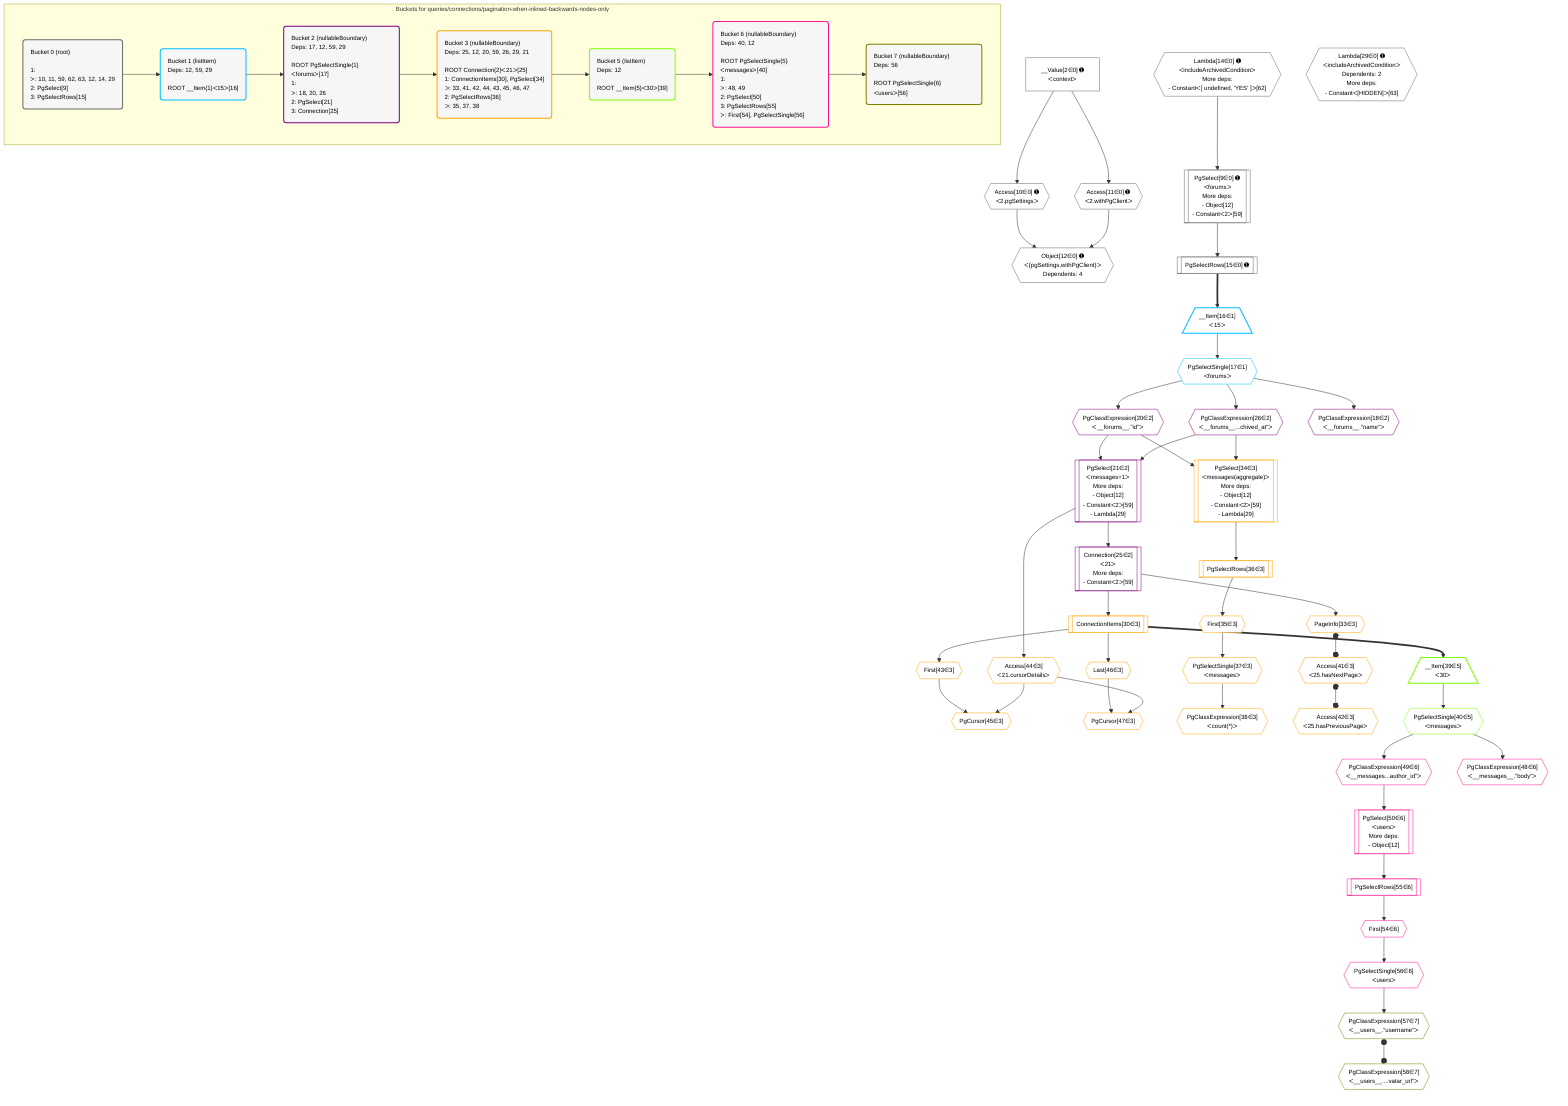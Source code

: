 %%{init: {'themeVariables': { 'fontSize': '12px'}}}%%
graph TD
    classDef path fill:#eee,stroke:#000,color:#000
    classDef plan fill:#fff,stroke-width:1px,color:#000
    classDef itemplan fill:#fff,stroke-width:2px,color:#000
    classDef unbatchedplan fill:#dff,stroke-width:1px,color:#000
    classDef sideeffectplan fill:#fcc,stroke-width:2px,color:#000
    classDef bucket fill:#f6f6f6,color:#000,stroke-width:2px,text-align:left

    subgraph "Buckets for queries/connections/pagination-when-inlined-backwards-nodes-only"
    Bucket0("Bucket 0 (root)<br /><br />1: <br />ᐳ: 10, 11, 59, 62, 63, 12, 14, 29<br />2: PgSelect[9]<br />3: PgSelectRows[15]"):::bucket
    Bucket1("Bucket 1 (listItem)<br />Deps: 12, 59, 29<br /><br />ROOT __Item{1}ᐸ15ᐳ[16]"):::bucket
    Bucket2("Bucket 2 (nullableBoundary)<br />Deps: 17, 12, 59, 29<br /><br />ROOT PgSelectSingle{1}ᐸforumsᐳ[17]<br />1: <br />ᐳ: 18, 20, 26<br />2: PgSelect[21]<br />3: Connection[25]"):::bucket
    Bucket3("Bucket 3 (nullableBoundary)<br />Deps: 25, 12, 20, 59, 26, 29, 21<br /><br />ROOT Connection{2}ᐸ21ᐳ[25]<br />1: ConnectionItems[30], PgSelect[34]<br />ᐳ: 33, 41, 42, 44, 43, 45, 46, 47<br />2: PgSelectRows[36]<br />ᐳ: 35, 37, 38"):::bucket
    Bucket5("Bucket 5 (listItem)<br />Deps: 12<br /><br />ROOT __Item{5}ᐸ30ᐳ[39]"):::bucket
    Bucket6("Bucket 6 (nullableBoundary)<br />Deps: 40, 12<br /><br />ROOT PgSelectSingle{5}ᐸmessagesᐳ[40]<br />1: <br />ᐳ: 48, 49<br />2: PgSelect[50]<br />3: PgSelectRows[55]<br />ᐳ: First[54], PgSelectSingle[56]"):::bucket
    Bucket7("Bucket 7 (nullableBoundary)<br />Deps: 56<br /><br />ROOT PgSelectSingle{6}ᐸusersᐳ[56]"):::bucket
    end
    Bucket0 --> Bucket1
    Bucket1 --> Bucket2
    Bucket2 --> Bucket3
    Bucket3 --> Bucket5
    Bucket5 --> Bucket6
    Bucket6 --> Bucket7

    %% plan dependencies
    PgSelect9[["PgSelect[9∈0] ➊<br />ᐸforumsᐳ<br />More deps:<br />- Object[12]<br />- Constantᐸ2ᐳ[59]"]]:::plan
    Lambda14{{"Lambda[14∈0] ➊<br />ᐸincludeArchivedConditionᐳ<br />More deps:<br />- Constantᐸ[ undefined, 'YES' ]ᐳ[62]"}}:::plan
    Lambda14 --> PgSelect9
    Object12{{"Object[12∈0] ➊<br />ᐸ{pgSettings,withPgClient}ᐳ<br />Dependents: 4"}}:::plan
    Access10{{"Access[10∈0] ➊<br />ᐸ2.pgSettingsᐳ"}}:::plan
    Access11{{"Access[11∈0] ➊<br />ᐸ2.withPgClientᐳ"}}:::plan
    Access10 & Access11 --> Object12
    __Value2["__Value[2∈0] ➊<br />ᐸcontextᐳ"]:::plan
    __Value2 --> Access10
    __Value2 --> Access11
    PgSelectRows15[["PgSelectRows[15∈0] ➊"]]:::plan
    PgSelect9 --> PgSelectRows15
    Lambda29{{"Lambda[29∈0] ➊<br />ᐸincludeArchivedConditionᐳ<br />Dependents: 2<br />More deps:<br />- Constantᐸ[HIDDEN]ᐳ[63]"}}:::plan
    __Item16[/"__Item[16∈1]<br />ᐸ15ᐳ"\]:::itemplan
    PgSelectRows15 ==> __Item16
    PgSelectSingle17{{"PgSelectSingle[17∈1]<br />ᐸforumsᐳ"}}:::plan
    __Item16 --> PgSelectSingle17
    PgSelect21[["PgSelect[21∈2]<br />ᐸmessages+1ᐳ<br />More deps:<br />- Object[12]<br />- Constantᐸ2ᐳ[59]<br />- Lambda[29]"]]:::plan
    PgClassExpression20{{"PgClassExpression[20∈2]<br />ᐸ__forums__.”id”ᐳ"}}:::plan
    PgClassExpression26{{"PgClassExpression[26∈2]<br />ᐸ__forums__...chived_at”ᐳ"}}:::plan
    PgClassExpression20 & PgClassExpression26 --> PgSelect21
    Connection25[["Connection[25∈2]<br />ᐸ21ᐳ<br />More deps:<br />- Constantᐸ2ᐳ[59]"]]:::plan
    PgSelect21 --> Connection25
    PgClassExpression18{{"PgClassExpression[18∈2]<br />ᐸ__forums__.”name”ᐳ"}}:::plan
    PgSelectSingle17 --> PgClassExpression18
    PgSelectSingle17 --> PgClassExpression20
    PgSelectSingle17 --> PgClassExpression26
    PgSelect34[["PgSelect[34∈3]<br />ᐸmessages(aggregate)ᐳ<br />More deps:<br />- Object[12]<br />- Constantᐸ2ᐳ[59]<br />- Lambda[29]"]]:::plan
    PgClassExpression20 & PgClassExpression26 --> PgSelect34
    PgCursor45{{"PgCursor[45∈3]"}}:::plan
    First43{{"First[43∈3]"}}:::plan
    Access44{{"Access[44∈3]<br />ᐸ21.cursorDetailsᐳ"}}:::plan
    First43 & Access44 --> PgCursor45
    PgCursor47{{"PgCursor[47∈3]"}}:::plan
    Last46{{"Last[46∈3]"}}:::plan
    Last46 & Access44 --> PgCursor47
    ConnectionItems30[["ConnectionItems[30∈3]"]]:::plan
    Connection25 --> ConnectionItems30
    PageInfo33{{"PageInfo[33∈3]"}}:::plan
    Connection25 --> PageInfo33
    First35{{"First[35∈3]"}}:::plan
    PgSelectRows36[["PgSelectRows[36∈3]"]]:::plan
    PgSelectRows36 --> First35
    PgSelect34 --> PgSelectRows36
    PgSelectSingle37{{"PgSelectSingle[37∈3]<br />ᐸmessagesᐳ"}}:::plan
    First35 --> PgSelectSingle37
    PgClassExpression38{{"PgClassExpression[38∈3]<br />ᐸcount(*)ᐳ"}}:::plan
    PgSelectSingle37 --> PgClassExpression38
    Access41{{"Access[41∈3]<br />ᐸ25.hasNextPageᐳ"}}:::plan
    PageInfo33 o--o Access41
    Access42{{"Access[42∈3]<br />ᐸ25.hasPreviousPageᐳ"}}:::plan
    Access41 o--o Access42
    ConnectionItems30 --> First43
    PgSelect21 --> Access44
    ConnectionItems30 --> Last46
    __Item39[/"__Item[39∈5]<br />ᐸ30ᐳ"\]:::itemplan
    ConnectionItems30 ==> __Item39
    PgSelectSingle40{{"PgSelectSingle[40∈5]<br />ᐸmessagesᐳ"}}:::plan
    __Item39 --> PgSelectSingle40
    PgSelect50[["PgSelect[50∈6]<br />ᐸusersᐳ<br />More deps:<br />- Object[12]"]]:::plan
    PgClassExpression49{{"PgClassExpression[49∈6]<br />ᐸ__messages...author_id”ᐳ"}}:::plan
    PgClassExpression49 --> PgSelect50
    PgClassExpression48{{"PgClassExpression[48∈6]<br />ᐸ__messages__.”body”ᐳ"}}:::plan
    PgSelectSingle40 --> PgClassExpression48
    PgSelectSingle40 --> PgClassExpression49
    First54{{"First[54∈6]"}}:::plan
    PgSelectRows55[["PgSelectRows[55∈6]"]]:::plan
    PgSelectRows55 --> First54
    PgSelect50 --> PgSelectRows55
    PgSelectSingle56{{"PgSelectSingle[56∈6]<br />ᐸusersᐳ"}}:::plan
    First54 --> PgSelectSingle56
    PgClassExpression57{{"PgClassExpression[57∈7]<br />ᐸ__users__.”username”ᐳ"}}:::plan
    PgSelectSingle56 --> PgClassExpression57
    PgClassExpression58{{"PgClassExpression[58∈7]<br />ᐸ__users__....vatar_url”ᐳ"}}:::plan
    PgClassExpression57 o--o PgClassExpression58

    %% define steps
    classDef bucket0 stroke:#696969
    class Bucket0,__Value2,PgSelect9,Access10,Access11,Object12,Lambda14,PgSelectRows15,Lambda29 bucket0
    classDef bucket1 stroke:#00bfff
    class Bucket1,__Item16,PgSelectSingle17 bucket1
    classDef bucket2 stroke:#7f007f
    class Bucket2,PgClassExpression18,PgClassExpression20,PgSelect21,Connection25,PgClassExpression26 bucket2
    classDef bucket3 stroke:#ffa500
    class Bucket3,ConnectionItems30,PageInfo33,PgSelect34,First35,PgSelectRows36,PgSelectSingle37,PgClassExpression38,Access41,Access42,First43,Access44,PgCursor45,Last46,PgCursor47 bucket3
    classDef bucket5 stroke:#7fff00
    class Bucket5,__Item39,PgSelectSingle40 bucket5
    classDef bucket6 stroke:#ff1493
    class Bucket6,PgClassExpression48,PgClassExpression49,PgSelect50,First54,PgSelectRows55,PgSelectSingle56 bucket6
    classDef bucket7 stroke:#808000
    class Bucket7,PgClassExpression57,PgClassExpression58 bucket7